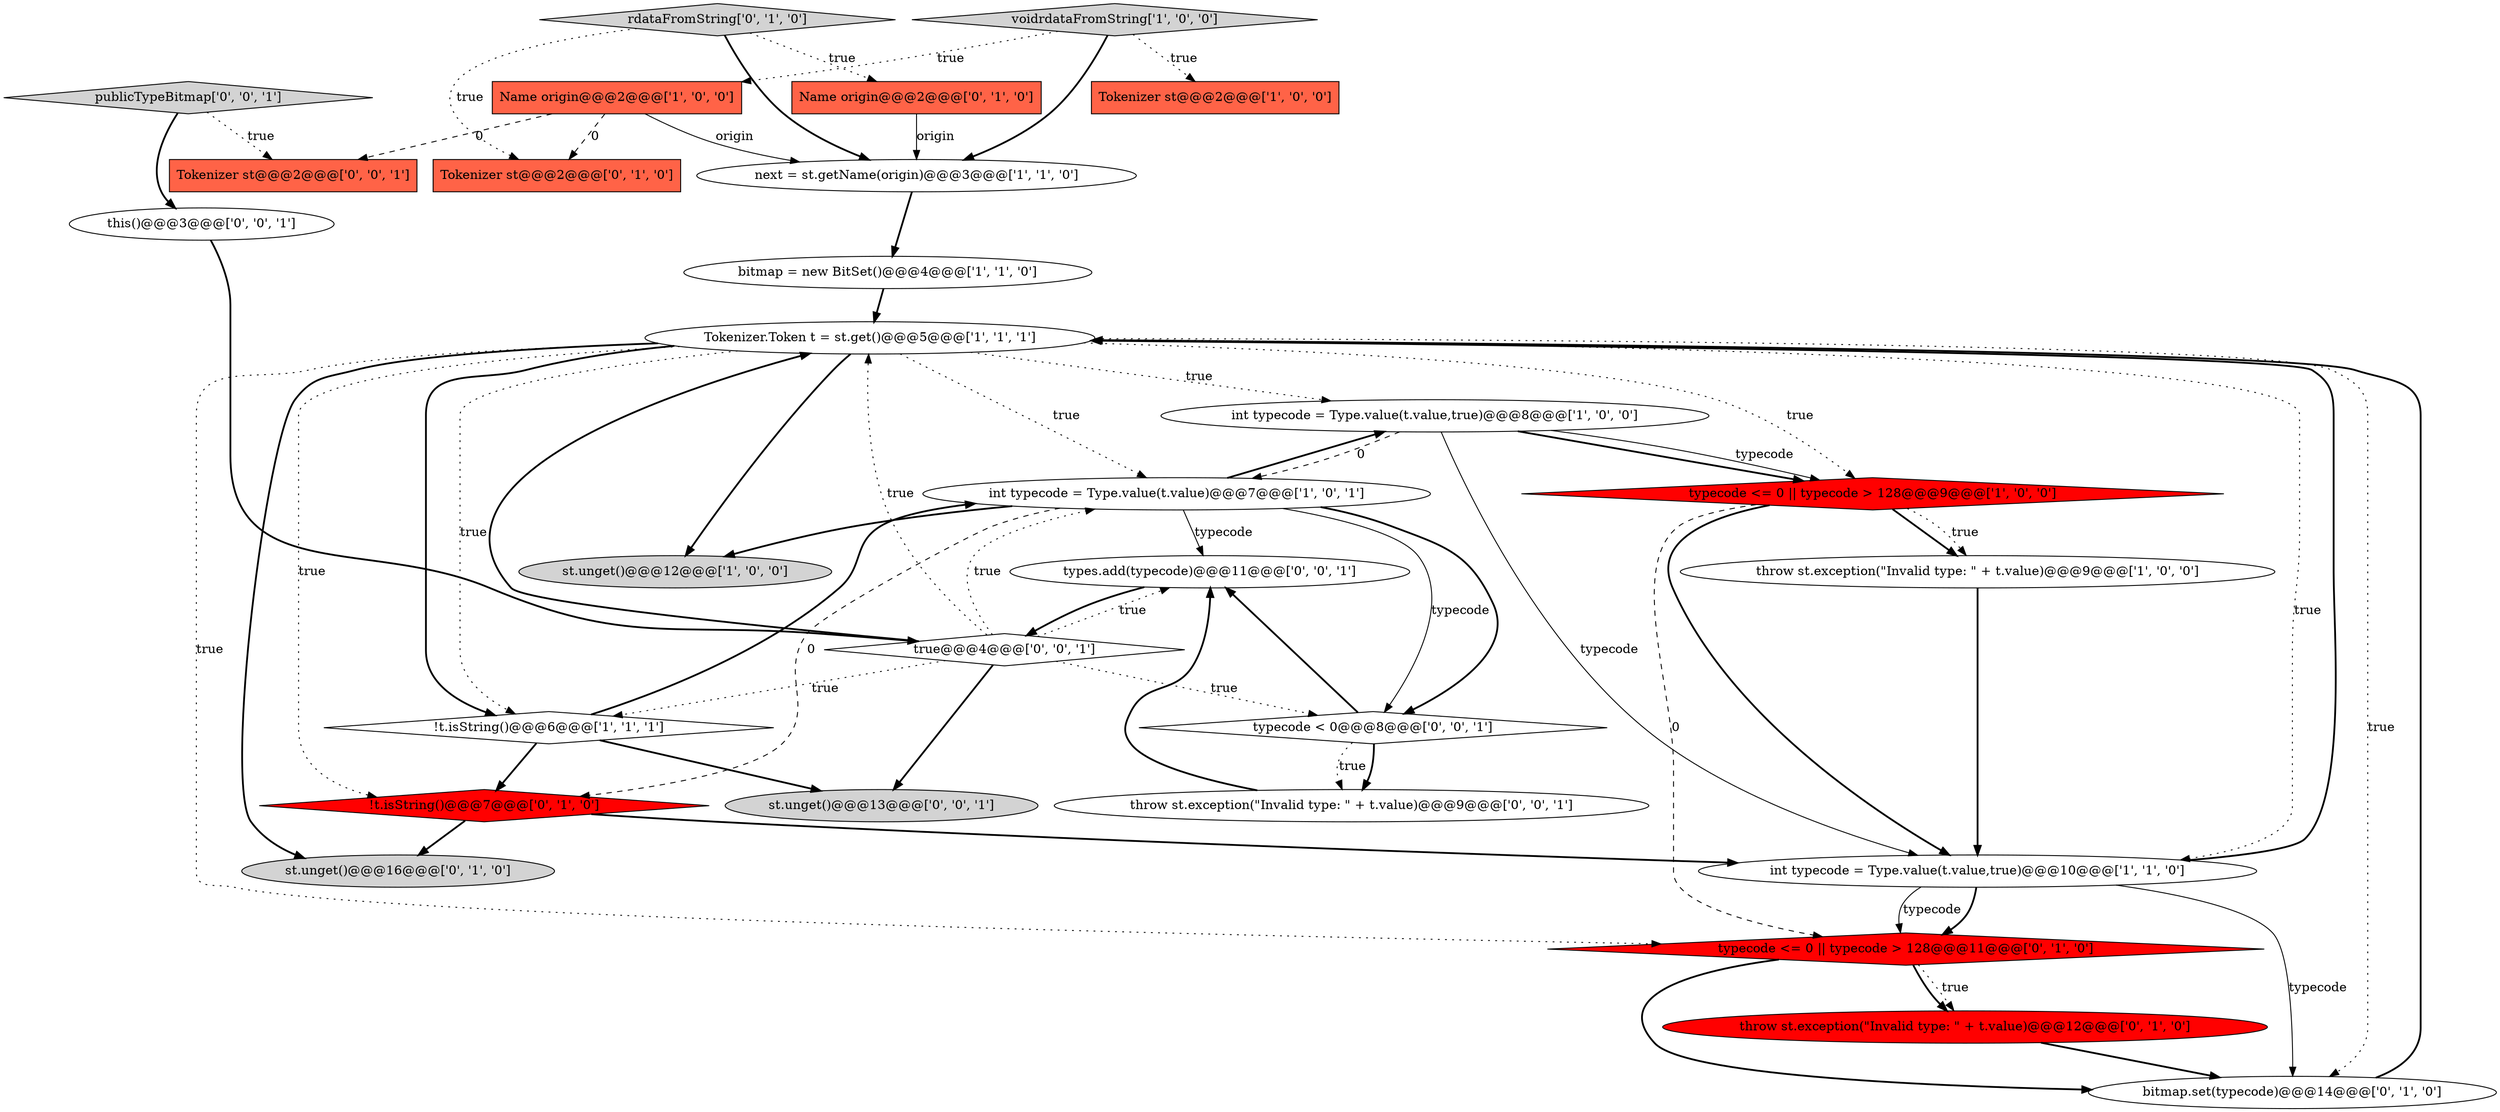 digraph {
8 [style = filled, label = "bitmap = new BitSet()@@@4@@@['1', '1', '0']", fillcolor = white, shape = ellipse image = "AAA0AAABBB1BBB"];
21 [style = filled, label = "st.unget()@@@13@@@['0', '0', '1']", fillcolor = lightgray, shape = ellipse image = "AAA0AAABBB3BBB"];
24 [style = filled, label = "types.add(typecode)@@@11@@@['0', '0', '1']", fillcolor = white, shape = ellipse image = "AAA0AAABBB3BBB"];
15 [style = filled, label = "Tokenizer st@@@2@@@['0', '1', '0']", fillcolor = tomato, shape = box image = "AAA1AAABBB2BBB"];
23 [style = filled, label = "true@@@4@@@['0', '0', '1']", fillcolor = white, shape = diamond image = "AAA0AAABBB3BBB"];
1 [style = filled, label = "Tokenizer st@@@2@@@['1', '0', '0']", fillcolor = tomato, shape = box image = "AAA0AAABBB1BBB"];
22 [style = filled, label = "Tokenizer st@@@2@@@['0', '0', '1']", fillcolor = tomato, shape = box image = "AAA0AAABBB3BBB"];
12 [style = filled, label = "int typecode = Type.value(t.value,true)@@@10@@@['1', '1', '0']", fillcolor = white, shape = ellipse image = "AAA0AAABBB1BBB"];
3 [style = filled, label = "int typecode = Type.value(t.value,true)@@@8@@@['1', '0', '0']", fillcolor = white, shape = ellipse image = "AAA0AAABBB1BBB"];
14 [style = filled, label = "Name origin@@@2@@@['0', '1', '0']", fillcolor = tomato, shape = box image = "AAA0AAABBB2BBB"];
25 [style = filled, label = "typecode < 0@@@8@@@['0', '0', '1']", fillcolor = white, shape = diamond image = "AAA0AAABBB3BBB"];
19 [style = filled, label = "rdataFromString['0', '1', '0']", fillcolor = lightgray, shape = diamond image = "AAA0AAABBB2BBB"];
13 [style = filled, label = "!t.isString()@@@7@@@['0', '1', '0']", fillcolor = red, shape = diamond image = "AAA1AAABBB2BBB"];
10 [style = filled, label = "int typecode = Type.value(t.value)@@@7@@@['1', '0', '1']", fillcolor = white, shape = ellipse image = "AAA0AAABBB1BBB"];
4 [style = filled, label = "Tokenizer.Token t = st.get()@@@5@@@['1', '1', '1']", fillcolor = white, shape = ellipse image = "AAA0AAABBB1BBB"];
26 [style = filled, label = "this()@@@3@@@['0', '0', '1']", fillcolor = white, shape = ellipse image = "AAA0AAABBB3BBB"];
28 [style = filled, label = "throw st.exception(\"Invalid type: \" + t.value)@@@9@@@['0', '0', '1']", fillcolor = white, shape = ellipse image = "AAA0AAABBB3BBB"];
20 [style = filled, label = "typecode <= 0 || typecode > 128@@@11@@@['0', '1', '0']", fillcolor = red, shape = diamond image = "AAA1AAABBB2BBB"];
18 [style = filled, label = "st.unget()@@@16@@@['0', '1', '0']", fillcolor = lightgray, shape = ellipse image = "AAA0AAABBB2BBB"];
5 [style = filled, label = "typecode <= 0 || typecode > 128@@@9@@@['1', '0', '0']", fillcolor = red, shape = diamond image = "AAA1AAABBB1BBB"];
11 [style = filled, label = "!t.isString()@@@6@@@['1', '1', '1']", fillcolor = white, shape = diamond image = "AAA0AAABBB1BBB"];
17 [style = filled, label = "throw st.exception(\"Invalid type: \" + t.value)@@@12@@@['0', '1', '0']", fillcolor = red, shape = ellipse image = "AAA1AAABBB2BBB"];
0 [style = filled, label = "voidrdataFromString['1', '0', '0']", fillcolor = lightgray, shape = diamond image = "AAA0AAABBB1BBB"];
7 [style = filled, label = "next = st.getName(origin)@@@3@@@['1', '1', '0']", fillcolor = white, shape = ellipse image = "AAA0AAABBB1BBB"];
27 [style = filled, label = "publicTypeBitmap['0', '0', '1']", fillcolor = lightgray, shape = diamond image = "AAA0AAABBB3BBB"];
16 [style = filled, label = "bitmap.set(typecode)@@@14@@@['0', '1', '0']", fillcolor = white, shape = ellipse image = "AAA0AAABBB2BBB"];
6 [style = filled, label = "Name origin@@@2@@@['1', '0', '0']", fillcolor = tomato, shape = box image = "AAA1AAABBB1BBB"];
9 [style = filled, label = "st.unget()@@@12@@@['1', '0', '0']", fillcolor = lightgray, shape = ellipse image = "AAA0AAABBB1BBB"];
2 [style = filled, label = "throw st.exception(\"Invalid type: \" + t.value)@@@9@@@['1', '0', '0']", fillcolor = white, shape = ellipse image = "AAA0AAABBB1BBB"];
4->9 [style = bold, label=""];
4->5 [style = dotted, label="true"];
19->14 [style = dotted, label="true"];
25->28 [style = bold, label=""];
20->17 [style = bold, label=""];
14->7 [style = solid, label="origin"];
27->22 [style = dotted, label="true"];
4->10 [style = dotted, label="true"];
20->17 [style = dotted, label="true"];
10->25 [style = solid, label="typecode"];
11->21 [style = bold, label=""];
4->20 [style = dotted, label="true"];
23->4 [style = bold, label=""];
12->20 [style = bold, label=""];
4->11 [style = dotted, label="true"];
10->3 [style = bold, label=""];
3->12 [style = solid, label="typecode"];
4->18 [style = bold, label=""];
25->28 [style = dotted, label="true"];
10->13 [style = dashed, label="0"];
19->15 [style = dotted, label="true"];
7->8 [style = bold, label=""];
0->6 [style = dotted, label="true"];
6->22 [style = dashed, label="0"];
12->16 [style = solid, label="typecode"];
2->12 [style = bold, label=""];
5->20 [style = dashed, label="0"];
0->7 [style = bold, label=""];
10->24 [style = solid, label="typecode"];
4->13 [style = dotted, label="true"];
25->24 [style = bold, label=""];
5->2 [style = bold, label=""];
3->5 [style = bold, label=""];
23->10 [style = dotted, label="true"];
23->4 [style = dotted, label="true"];
13->12 [style = bold, label=""];
27->26 [style = bold, label=""];
20->16 [style = bold, label=""];
4->3 [style = dotted, label="true"];
6->7 [style = solid, label="origin"];
12->4 [style = bold, label=""];
5->12 [style = bold, label=""];
23->21 [style = bold, label=""];
10->25 [style = bold, label=""];
11->10 [style = bold, label=""];
6->15 [style = dashed, label="0"];
26->23 [style = bold, label=""];
11->13 [style = bold, label=""];
0->1 [style = dotted, label="true"];
12->20 [style = solid, label="typecode"];
28->24 [style = bold, label=""];
10->9 [style = bold, label=""];
4->16 [style = dotted, label="true"];
3->10 [style = dashed, label="0"];
8->4 [style = bold, label=""];
16->4 [style = bold, label=""];
4->11 [style = bold, label=""];
4->12 [style = dotted, label="true"];
19->7 [style = bold, label=""];
23->25 [style = dotted, label="true"];
23->24 [style = dotted, label="true"];
3->5 [style = solid, label="typecode"];
17->16 [style = bold, label=""];
13->18 [style = bold, label=""];
5->2 [style = dotted, label="true"];
24->23 [style = bold, label=""];
23->11 [style = dotted, label="true"];
}
